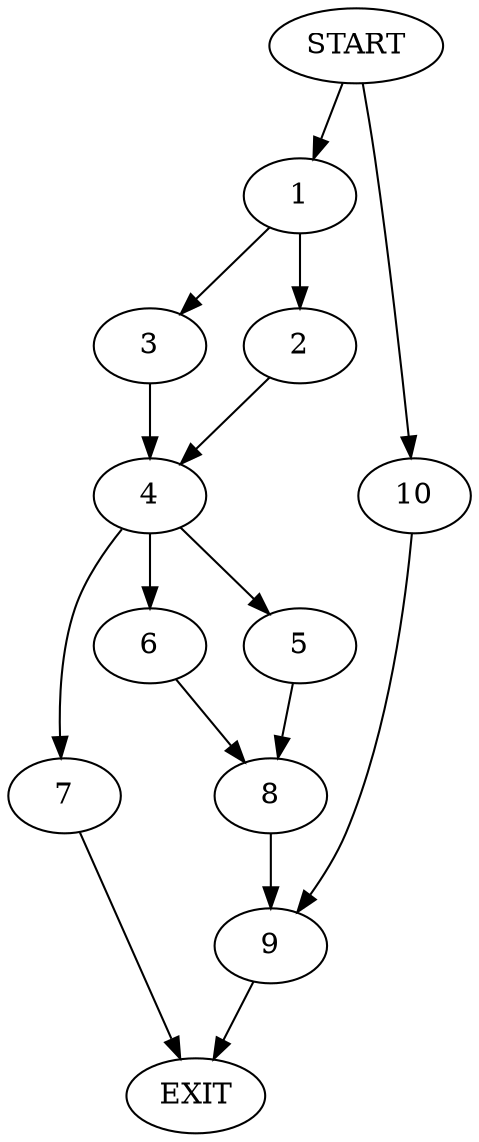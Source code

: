 digraph {
0 [label="START"]
11 [label="EXIT"]
0 -> 1
1 -> 2
1 -> 3
3 -> 4
2 -> 4
4 -> 5
4 -> 6
4 -> 7
5 -> 8
6 -> 8
7 -> 11
8 -> 9
9 -> 11
0 -> 10
10 -> 9
}
